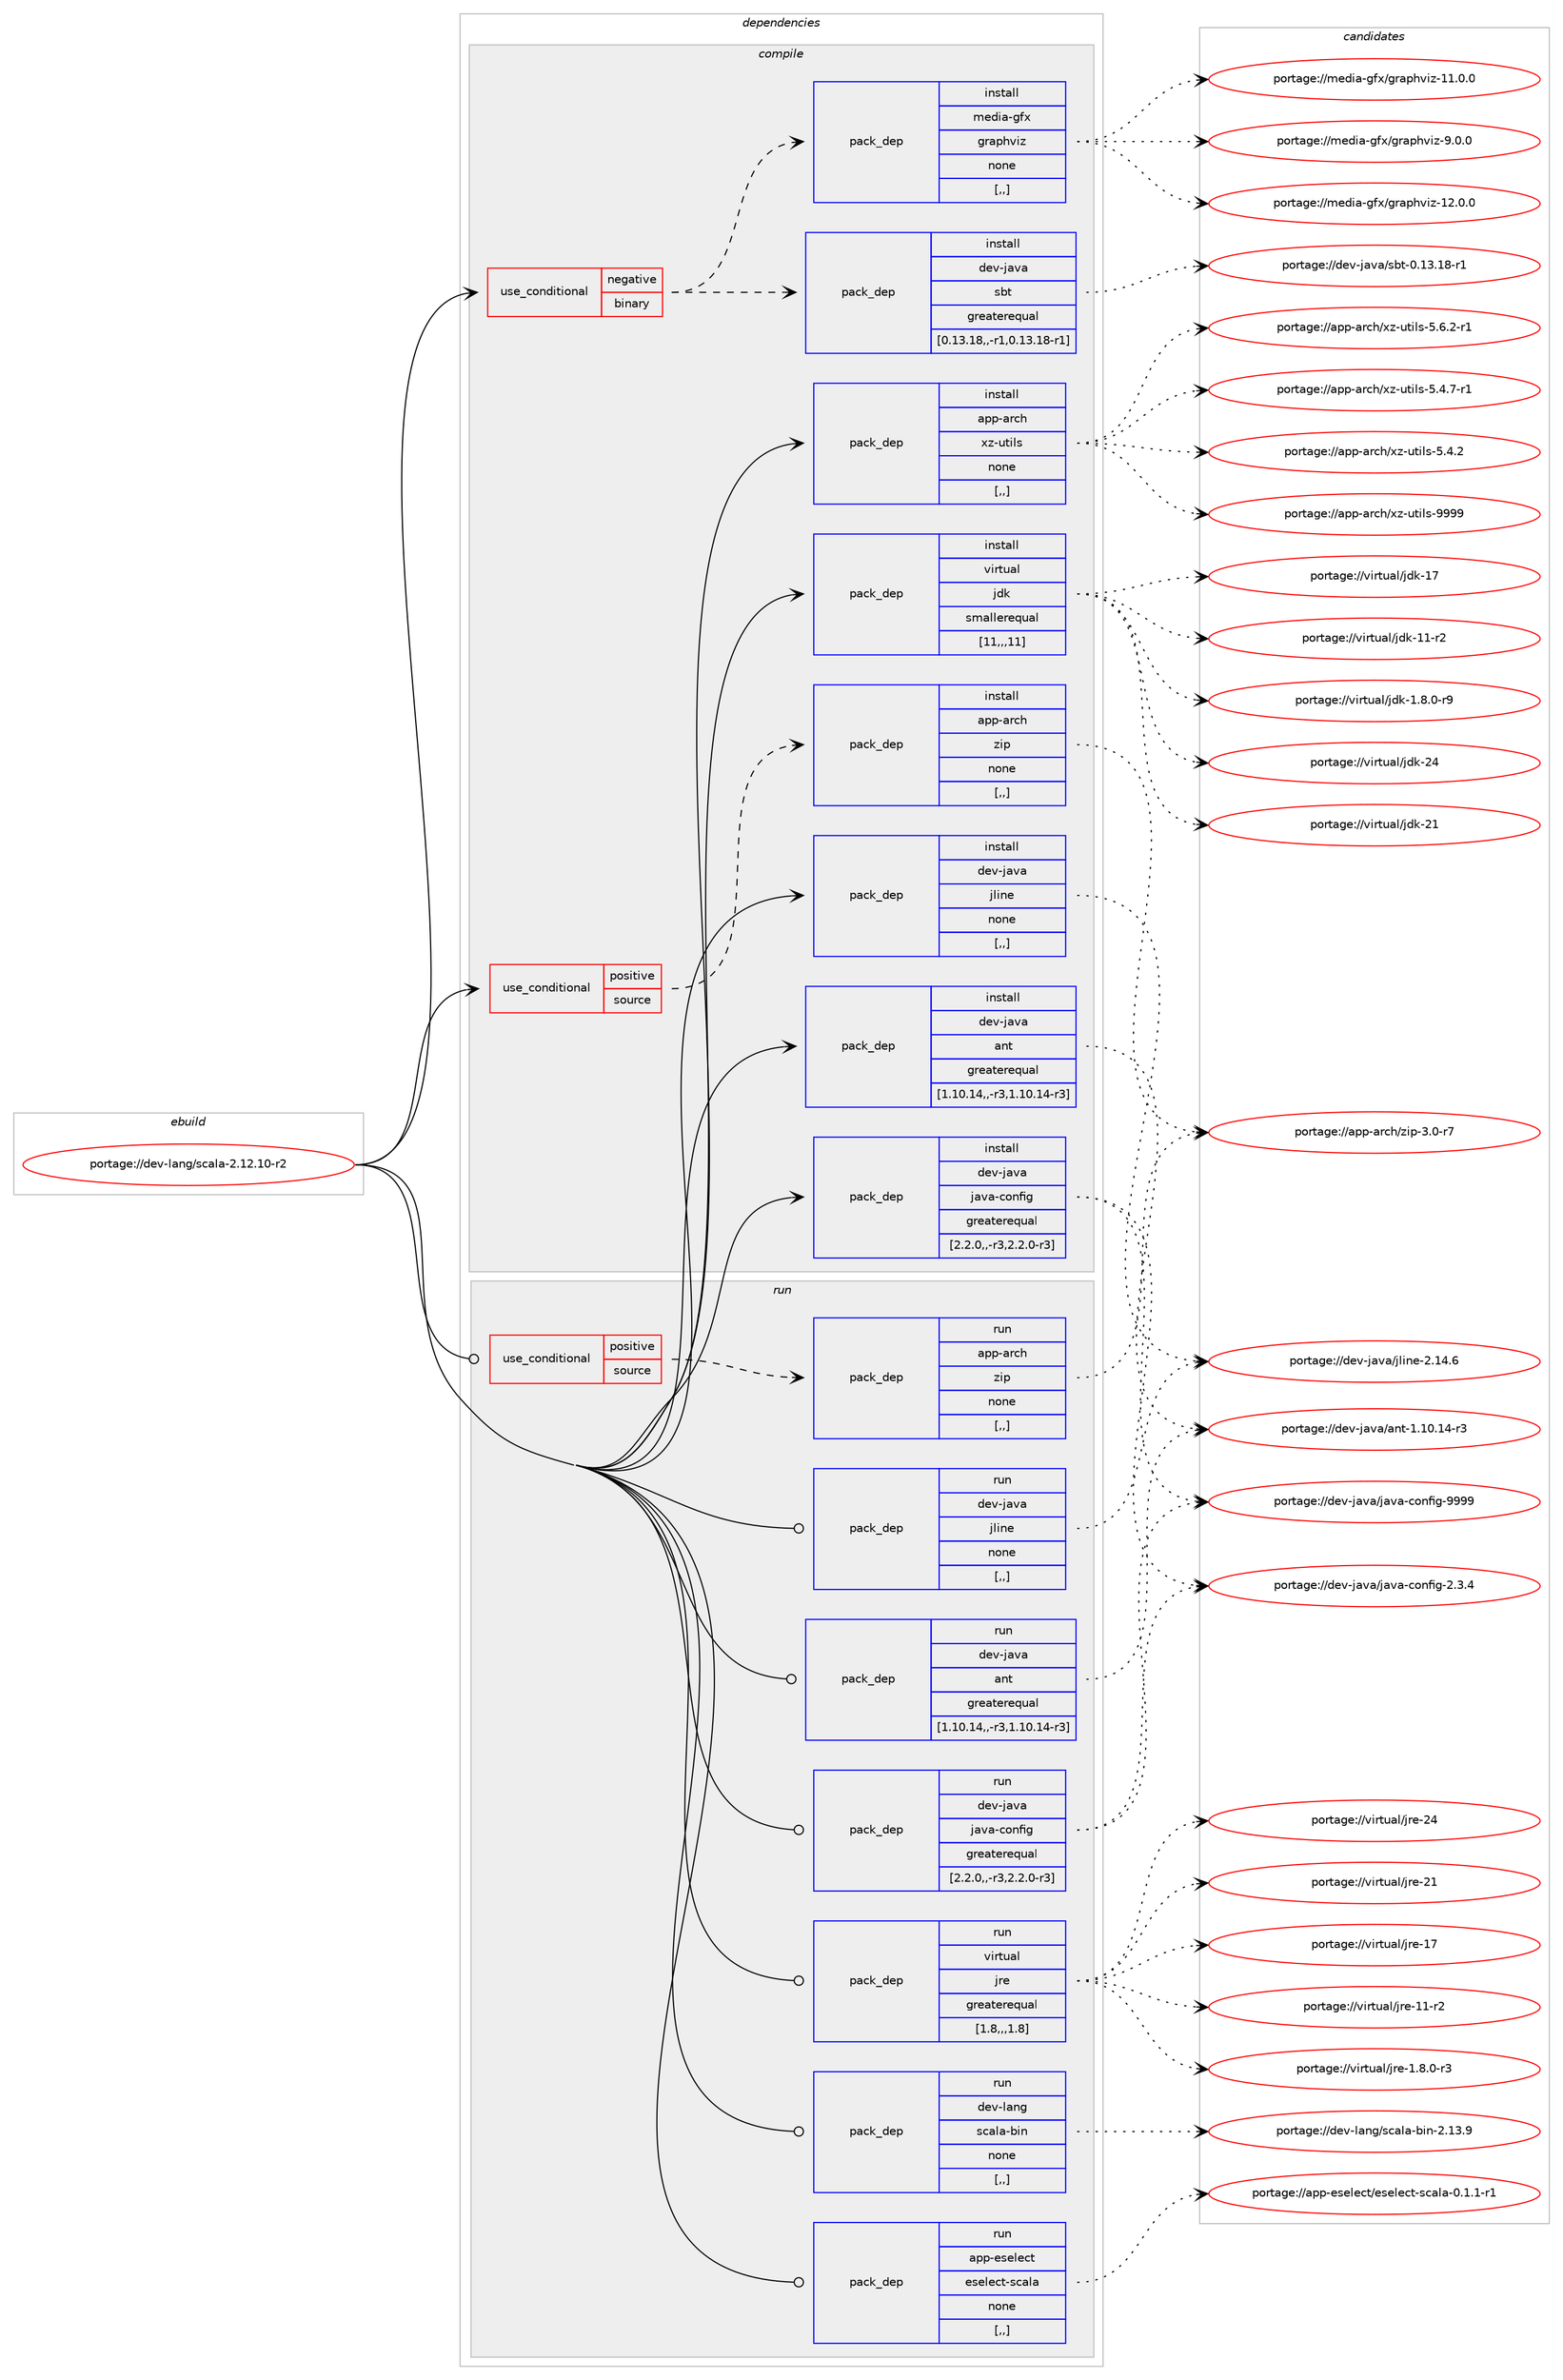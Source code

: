 digraph prolog {

# *************
# Graph options
# *************

newrank=true;
concentrate=true;
compound=true;
graph [rankdir=LR,fontname=Helvetica,fontsize=10,ranksep=1.5];#, ranksep=2.5, nodesep=0.2];
edge  [arrowhead=vee];
node  [fontname=Helvetica,fontsize=10];

# **********
# The ebuild
# **********

subgraph cluster_leftcol {
color=gray;
label=<<i>ebuild</i>>;
id [label="portage://dev-lang/scala-2.12.10-r2", color=red, width=4, href="../dev-lang/scala-2.12.10-r2.svg"];
}

# ****************
# The dependencies
# ****************

subgraph cluster_midcol {
color=gray;
label=<<i>dependencies</i>>;
subgraph cluster_compile {
fillcolor="#eeeeee";
style=filled;
label=<<i>compile</i>>;
subgraph cond25429 {
dependency105552 [label=<<TABLE BORDER="0" CELLBORDER="1" CELLSPACING="0" CELLPADDING="4"><TR><TD ROWSPAN="3" CELLPADDING="10">use_conditional</TD></TR><TR><TD>negative</TD></TR><TR><TD>binary</TD></TR></TABLE>>, shape=none, color=red];
subgraph pack78974 {
dependency105553 [label=<<TABLE BORDER="0" CELLBORDER="1" CELLSPACING="0" CELLPADDING="4" WIDTH="220"><TR><TD ROWSPAN="6" CELLPADDING="30">pack_dep</TD></TR><TR><TD WIDTH="110">install</TD></TR><TR><TD>dev-java</TD></TR><TR><TD>sbt</TD></TR><TR><TD>greaterequal</TD></TR><TR><TD>[0.13.18,,-r1,0.13.18-r1]</TD></TR></TABLE>>, shape=none, color=blue];
}
dependency105552:e -> dependency105553:w [weight=20,style="dashed",arrowhead="vee"];
subgraph pack78975 {
dependency105554 [label=<<TABLE BORDER="0" CELLBORDER="1" CELLSPACING="0" CELLPADDING="4" WIDTH="220"><TR><TD ROWSPAN="6" CELLPADDING="30">pack_dep</TD></TR><TR><TD WIDTH="110">install</TD></TR><TR><TD>media-gfx</TD></TR><TR><TD>graphviz</TD></TR><TR><TD>none</TD></TR><TR><TD>[,,]</TD></TR></TABLE>>, shape=none, color=blue];
}
dependency105552:e -> dependency105554:w [weight=20,style="dashed",arrowhead="vee"];
}
id:e -> dependency105552:w [weight=20,style="solid",arrowhead="vee"];
subgraph cond25430 {
dependency105555 [label=<<TABLE BORDER="0" CELLBORDER="1" CELLSPACING="0" CELLPADDING="4"><TR><TD ROWSPAN="3" CELLPADDING="10">use_conditional</TD></TR><TR><TD>positive</TD></TR><TR><TD>source</TD></TR></TABLE>>, shape=none, color=red];
subgraph pack78976 {
dependency105556 [label=<<TABLE BORDER="0" CELLBORDER="1" CELLSPACING="0" CELLPADDING="4" WIDTH="220"><TR><TD ROWSPAN="6" CELLPADDING="30">pack_dep</TD></TR><TR><TD WIDTH="110">install</TD></TR><TR><TD>app-arch</TD></TR><TR><TD>zip</TD></TR><TR><TD>none</TD></TR><TR><TD>[,,]</TD></TR></TABLE>>, shape=none, color=blue];
}
dependency105555:e -> dependency105556:w [weight=20,style="dashed",arrowhead="vee"];
}
id:e -> dependency105555:w [weight=20,style="solid",arrowhead="vee"];
subgraph pack78977 {
dependency105557 [label=<<TABLE BORDER="0" CELLBORDER="1" CELLSPACING="0" CELLPADDING="4" WIDTH="220"><TR><TD ROWSPAN="6" CELLPADDING="30">pack_dep</TD></TR><TR><TD WIDTH="110">install</TD></TR><TR><TD>app-arch</TD></TR><TR><TD>xz-utils</TD></TR><TR><TD>none</TD></TR><TR><TD>[,,]</TD></TR></TABLE>>, shape=none, color=blue];
}
id:e -> dependency105557:w [weight=20,style="solid",arrowhead="vee"];
subgraph pack78978 {
dependency105558 [label=<<TABLE BORDER="0" CELLBORDER="1" CELLSPACING="0" CELLPADDING="4" WIDTH="220"><TR><TD ROWSPAN="6" CELLPADDING="30">pack_dep</TD></TR><TR><TD WIDTH="110">install</TD></TR><TR><TD>dev-java</TD></TR><TR><TD>ant</TD></TR><TR><TD>greaterequal</TD></TR><TR><TD>[1.10.14,,-r3,1.10.14-r3]</TD></TR></TABLE>>, shape=none, color=blue];
}
id:e -> dependency105558:w [weight=20,style="solid",arrowhead="vee"];
subgraph pack78979 {
dependency105559 [label=<<TABLE BORDER="0" CELLBORDER="1" CELLSPACING="0" CELLPADDING="4" WIDTH="220"><TR><TD ROWSPAN="6" CELLPADDING="30">pack_dep</TD></TR><TR><TD WIDTH="110">install</TD></TR><TR><TD>dev-java</TD></TR><TR><TD>java-config</TD></TR><TR><TD>greaterequal</TD></TR><TR><TD>[2.2.0,,-r3,2.2.0-r3]</TD></TR></TABLE>>, shape=none, color=blue];
}
id:e -> dependency105559:w [weight=20,style="solid",arrowhead="vee"];
subgraph pack78980 {
dependency105560 [label=<<TABLE BORDER="0" CELLBORDER="1" CELLSPACING="0" CELLPADDING="4" WIDTH="220"><TR><TD ROWSPAN="6" CELLPADDING="30">pack_dep</TD></TR><TR><TD WIDTH="110">install</TD></TR><TR><TD>dev-java</TD></TR><TR><TD>jline</TD></TR><TR><TD>none</TD></TR><TR><TD>[,,]</TD></TR></TABLE>>, shape=none, color=blue];
}
id:e -> dependency105560:w [weight=20,style="solid",arrowhead="vee"];
subgraph pack78981 {
dependency105561 [label=<<TABLE BORDER="0" CELLBORDER="1" CELLSPACING="0" CELLPADDING="4" WIDTH="220"><TR><TD ROWSPAN="6" CELLPADDING="30">pack_dep</TD></TR><TR><TD WIDTH="110">install</TD></TR><TR><TD>virtual</TD></TR><TR><TD>jdk</TD></TR><TR><TD>smallerequal</TD></TR><TR><TD>[11,,,11]</TD></TR></TABLE>>, shape=none, color=blue];
}
id:e -> dependency105561:w [weight=20,style="solid",arrowhead="vee"];
}
subgraph cluster_compileandrun {
fillcolor="#eeeeee";
style=filled;
label=<<i>compile and run</i>>;
}
subgraph cluster_run {
fillcolor="#eeeeee";
style=filled;
label=<<i>run</i>>;
subgraph cond25431 {
dependency105562 [label=<<TABLE BORDER="0" CELLBORDER="1" CELLSPACING="0" CELLPADDING="4"><TR><TD ROWSPAN="3" CELLPADDING="10">use_conditional</TD></TR><TR><TD>positive</TD></TR><TR><TD>source</TD></TR></TABLE>>, shape=none, color=red];
subgraph pack78982 {
dependency105563 [label=<<TABLE BORDER="0" CELLBORDER="1" CELLSPACING="0" CELLPADDING="4" WIDTH="220"><TR><TD ROWSPAN="6" CELLPADDING="30">pack_dep</TD></TR><TR><TD WIDTH="110">run</TD></TR><TR><TD>app-arch</TD></TR><TR><TD>zip</TD></TR><TR><TD>none</TD></TR><TR><TD>[,,]</TD></TR></TABLE>>, shape=none, color=blue];
}
dependency105562:e -> dependency105563:w [weight=20,style="dashed",arrowhead="vee"];
}
id:e -> dependency105562:w [weight=20,style="solid",arrowhead="odot"];
subgraph pack78983 {
dependency105564 [label=<<TABLE BORDER="0" CELLBORDER="1" CELLSPACING="0" CELLPADDING="4" WIDTH="220"><TR><TD ROWSPAN="6" CELLPADDING="30">pack_dep</TD></TR><TR><TD WIDTH="110">run</TD></TR><TR><TD>app-eselect</TD></TR><TR><TD>eselect-scala</TD></TR><TR><TD>none</TD></TR><TR><TD>[,,]</TD></TR></TABLE>>, shape=none, color=blue];
}
id:e -> dependency105564:w [weight=20,style="solid",arrowhead="odot"];
subgraph pack78984 {
dependency105565 [label=<<TABLE BORDER="0" CELLBORDER="1" CELLSPACING="0" CELLPADDING="4" WIDTH="220"><TR><TD ROWSPAN="6" CELLPADDING="30">pack_dep</TD></TR><TR><TD WIDTH="110">run</TD></TR><TR><TD>dev-java</TD></TR><TR><TD>ant</TD></TR><TR><TD>greaterequal</TD></TR><TR><TD>[1.10.14,,-r3,1.10.14-r3]</TD></TR></TABLE>>, shape=none, color=blue];
}
id:e -> dependency105565:w [weight=20,style="solid",arrowhead="odot"];
subgraph pack78985 {
dependency105566 [label=<<TABLE BORDER="0" CELLBORDER="1" CELLSPACING="0" CELLPADDING="4" WIDTH="220"><TR><TD ROWSPAN="6" CELLPADDING="30">pack_dep</TD></TR><TR><TD WIDTH="110">run</TD></TR><TR><TD>dev-java</TD></TR><TR><TD>java-config</TD></TR><TR><TD>greaterequal</TD></TR><TR><TD>[2.2.0,,-r3,2.2.0-r3]</TD></TR></TABLE>>, shape=none, color=blue];
}
id:e -> dependency105566:w [weight=20,style="solid",arrowhead="odot"];
subgraph pack78986 {
dependency105567 [label=<<TABLE BORDER="0" CELLBORDER="1" CELLSPACING="0" CELLPADDING="4" WIDTH="220"><TR><TD ROWSPAN="6" CELLPADDING="30">pack_dep</TD></TR><TR><TD WIDTH="110">run</TD></TR><TR><TD>dev-java</TD></TR><TR><TD>jline</TD></TR><TR><TD>none</TD></TR><TR><TD>[,,]</TD></TR></TABLE>>, shape=none, color=blue];
}
id:e -> dependency105567:w [weight=20,style="solid",arrowhead="odot"];
subgraph pack78987 {
dependency105568 [label=<<TABLE BORDER="0" CELLBORDER="1" CELLSPACING="0" CELLPADDING="4" WIDTH="220"><TR><TD ROWSPAN="6" CELLPADDING="30">pack_dep</TD></TR><TR><TD WIDTH="110">run</TD></TR><TR><TD>virtual</TD></TR><TR><TD>jre</TD></TR><TR><TD>greaterequal</TD></TR><TR><TD>[1.8,,,1.8]</TD></TR></TABLE>>, shape=none, color=blue];
}
id:e -> dependency105568:w [weight=20,style="solid",arrowhead="odot"];
subgraph pack78988 {
dependency105569 [label=<<TABLE BORDER="0" CELLBORDER="1" CELLSPACING="0" CELLPADDING="4" WIDTH="220"><TR><TD ROWSPAN="6" CELLPADDING="30">pack_dep</TD></TR><TR><TD WIDTH="110">run</TD></TR><TR><TD>dev-lang</TD></TR><TR><TD>scala-bin</TD></TR><TR><TD>none</TD></TR><TR><TD>[,,]</TD></TR></TABLE>>, shape=none, color=blue];
}
id:e -> dependency105569:w [weight=20,style="solid",arrowhead="odot"];
}
}

# **************
# The candidates
# **************

subgraph cluster_choices {
rank=same;
color=gray;
label=<<i>candidates</i>>;

subgraph choice78974 {
color=black;
nodesep=1;
choice100101118451069711897471159811645484649514649564511449 [label="portage://dev-java/sbt-0.13.18-r1", color=red, width=4,href="../dev-java/sbt-0.13.18-r1.svg"];
dependency105553:e -> choice100101118451069711897471159811645484649514649564511449:w [style=dotted,weight="100"];
}
subgraph choice78975 {
color=black;
nodesep=1;
choice1091011001059745103102120471031149711210411810512245495046484648 [label="portage://media-gfx/graphviz-12.0.0", color=red, width=4,href="../media-gfx/graphviz-12.0.0.svg"];
choice1091011001059745103102120471031149711210411810512245494946484648 [label="portage://media-gfx/graphviz-11.0.0", color=red, width=4,href="../media-gfx/graphviz-11.0.0.svg"];
choice10910110010597451031021204710311497112104118105122455746484648 [label="portage://media-gfx/graphviz-9.0.0", color=red, width=4,href="../media-gfx/graphviz-9.0.0.svg"];
dependency105554:e -> choice1091011001059745103102120471031149711210411810512245495046484648:w [style=dotted,weight="100"];
dependency105554:e -> choice1091011001059745103102120471031149711210411810512245494946484648:w [style=dotted,weight="100"];
dependency105554:e -> choice10910110010597451031021204710311497112104118105122455746484648:w [style=dotted,weight="100"];
}
subgraph choice78976 {
color=black;
nodesep=1;
choice9711211245971149910447122105112455146484511455 [label="portage://app-arch/zip-3.0-r7", color=red, width=4,href="../app-arch/zip-3.0-r7.svg"];
dependency105556:e -> choice9711211245971149910447122105112455146484511455:w [style=dotted,weight="100"];
}
subgraph choice78977 {
color=black;
nodesep=1;
choice9711211245971149910447120122451171161051081154557575757 [label="portage://app-arch/xz-utils-9999", color=red, width=4,href="../app-arch/xz-utils-9999.svg"];
choice9711211245971149910447120122451171161051081154553465446504511449 [label="portage://app-arch/xz-utils-5.6.2-r1", color=red, width=4,href="../app-arch/xz-utils-5.6.2-r1.svg"];
choice9711211245971149910447120122451171161051081154553465246554511449 [label="portage://app-arch/xz-utils-5.4.7-r1", color=red, width=4,href="../app-arch/xz-utils-5.4.7-r1.svg"];
choice971121124597114991044712012245117116105108115455346524650 [label="portage://app-arch/xz-utils-5.4.2", color=red, width=4,href="../app-arch/xz-utils-5.4.2.svg"];
dependency105557:e -> choice9711211245971149910447120122451171161051081154557575757:w [style=dotted,weight="100"];
dependency105557:e -> choice9711211245971149910447120122451171161051081154553465446504511449:w [style=dotted,weight="100"];
dependency105557:e -> choice9711211245971149910447120122451171161051081154553465246554511449:w [style=dotted,weight="100"];
dependency105557:e -> choice971121124597114991044712012245117116105108115455346524650:w [style=dotted,weight="100"];
}
subgraph choice78978 {
color=black;
nodesep=1;
choice100101118451069711897479711011645494649484649524511451 [label="portage://dev-java/ant-1.10.14-r3", color=red, width=4,href="../dev-java/ant-1.10.14-r3.svg"];
dependency105558:e -> choice100101118451069711897479711011645494649484649524511451:w [style=dotted,weight="100"];
}
subgraph choice78979 {
color=black;
nodesep=1;
choice10010111845106971189747106971189745991111101021051034557575757 [label="portage://dev-java/java-config-9999", color=red, width=4,href="../dev-java/java-config-9999.svg"];
choice1001011184510697118974710697118974599111110102105103455046514652 [label="portage://dev-java/java-config-2.3.4", color=red, width=4,href="../dev-java/java-config-2.3.4.svg"];
dependency105559:e -> choice10010111845106971189747106971189745991111101021051034557575757:w [style=dotted,weight="100"];
dependency105559:e -> choice1001011184510697118974710697118974599111110102105103455046514652:w [style=dotted,weight="100"];
}
subgraph choice78980 {
color=black;
nodesep=1;
choice1001011184510697118974710610810511010145504649524654 [label="portage://dev-java/jline-2.14.6", color=red, width=4,href="../dev-java/jline-2.14.6.svg"];
dependency105560:e -> choice1001011184510697118974710610810511010145504649524654:w [style=dotted,weight="100"];
}
subgraph choice78981 {
color=black;
nodesep=1;
choice1181051141161179710847106100107455052 [label="portage://virtual/jdk-24", color=red, width=4,href="../virtual/jdk-24.svg"];
choice1181051141161179710847106100107455049 [label="portage://virtual/jdk-21", color=red, width=4,href="../virtual/jdk-21.svg"];
choice1181051141161179710847106100107454955 [label="portage://virtual/jdk-17", color=red, width=4,href="../virtual/jdk-17.svg"];
choice11810511411611797108471061001074549494511450 [label="portage://virtual/jdk-11-r2", color=red, width=4,href="../virtual/jdk-11-r2.svg"];
choice11810511411611797108471061001074549465646484511457 [label="portage://virtual/jdk-1.8.0-r9", color=red, width=4,href="../virtual/jdk-1.8.0-r9.svg"];
dependency105561:e -> choice1181051141161179710847106100107455052:w [style=dotted,weight="100"];
dependency105561:e -> choice1181051141161179710847106100107455049:w [style=dotted,weight="100"];
dependency105561:e -> choice1181051141161179710847106100107454955:w [style=dotted,weight="100"];
dependency105561:e -> choice11810511411611797108471061001074549494511450:w [style=dotted,weight="100"];
dependency105561:e -> choice11810511411611797108471061001074549465646484511457:w [style=dotted,weight="100"];
}
subgraph choice78982 {
color=black;
nodesep=1;
choice9711211245971149910447122105112455146484511455 [label="portage://app-arch/zip-3.0-r7", color=red, width=4,href="../app-arch/zip-3.0-r7.svg"];
dependency105563:e -> choice9711211245971149910447122105112455146484511455:w [style=dotted,weight="100"];
}
subgraph choice78983 {
color=black;
nodesep=1;
choice9711211245101115101108101991164710111510110810199116451159997108974548464946494511449 [label="portage://app-eselect/eselect-scala-0.1.1-r1", color=red, width=4,href="../app-eselect/eselect-scala-0.1.1-r1.svg"];
dependency105564:e -> choice9711211245101115101108101991164710111510110810199116451159997108974548464946494511449:w [style=dotted,weight="100"];
}
subgraph choice78984 {
color=black;
nodesep=1;
choice100101118451069711897479711011645494649484649524511451 [label="portage://dev-java/ant-1.10.14-r3", color=red, width=4,href="../dev-java/ant-1.10.14-r3.svg"];
dependency105565:e -> choice100101118451069711897479711011645494649484649524511451:w [style=dotted,weight="100"];
}
subgraph choice78985 {
color=black;
nodesep=1;
choice10010111845106971189747106971189745991111101021051034557575757 [label="portage://dev-java/java-config-9999", color=red, width=4,href="../dev-java/java-config-9999.svg"];
choice1001011184510697118974710697118974599111110102105103455046514652 [label="portage://dev-java/java-config-2.3.4", color=red, width=4,href="../dev-java/java-config-2.3.4.svg"];
dependency105566:e -> choice10010111845106971189747106971189745991111101021051034557575757:w [style=dotted,weight="100"];
dependency105566:e -> choice1001011184510697118974710697118974599111110102105103455046514652:w [style=dotted,weight="100"];
}
subgraph choice78986 {
color=black;
nodesep=1;
choice1001011184510697118974710610810511010145504649524654 [label="portage://dev-java/jline-2.14.6", color=red, width=4,href="../dev-java/jline-2.14.6.svg"];
dependency105567:e -> choice1001011184510697118974710610810511010145504649524654:w [style=dotted,weight="100"];
}
subgraph choice78987 {
color=black;
nodesep=1;
choice1181051141161179710847106114101455052 [label="portage://virtual/jre-24", color=red, width=4,href="../virtual/jre-24.svg"];
choice1181051141161179710847106114101455049 [label="portage://virtual/jre-21", color=red, width=4,href="../virtual/jre-21.svg"];
choice1181051141161179710847106114101454955 [label="portage://virtual/jre-17", color=red, width=4,href="../virtual/jre-17.svg"];
choice11810511411611797108471061141014549494511450 [label="portage://virtual/jre-11-r2", color=red, width=4,href="../virtual/jre-11-r2.svg"];
choice11810511411611797108471061141014549465646484511451 [label="portage://virtual/jre-1.8.0-r3", color=red, width=4,href="../virtual/jre-1.8.0-r3.svg"];
dependency105568:e -> choice1181051141161179710847106114101455052:w [style=dotted,weight="100"];
dependency105568:e -> choice1181051141161179710847106114101455049:w [style=dotted,weight="100"];
dependency105568:e -> choice1181051141161179710847106114101454955:w [style=dotted,weight="100"];
dependency105568:e -> choice11810511411611797108471061141014549494511450:w [style=dotted,weight="100"];
dependency105568:e -> choice11810511411611797108471061141014549465646484511451:w [style=dotted,weight="100"];
}
subgraph choice78988 {
color=black;
nodesep=1;
choice100101118451089711010347115999710897459810511045504649514657 [label="portage://dev-lang/scala-bin-2.13.9", color=red, width=4,href="../dev-lang/scala-bin-2.13.9.svg"];
dependency105569:e -> choice100101118451089711010347115999710897459810511045504649514657:w [style=dotted,weight="100"];
}
}

}
